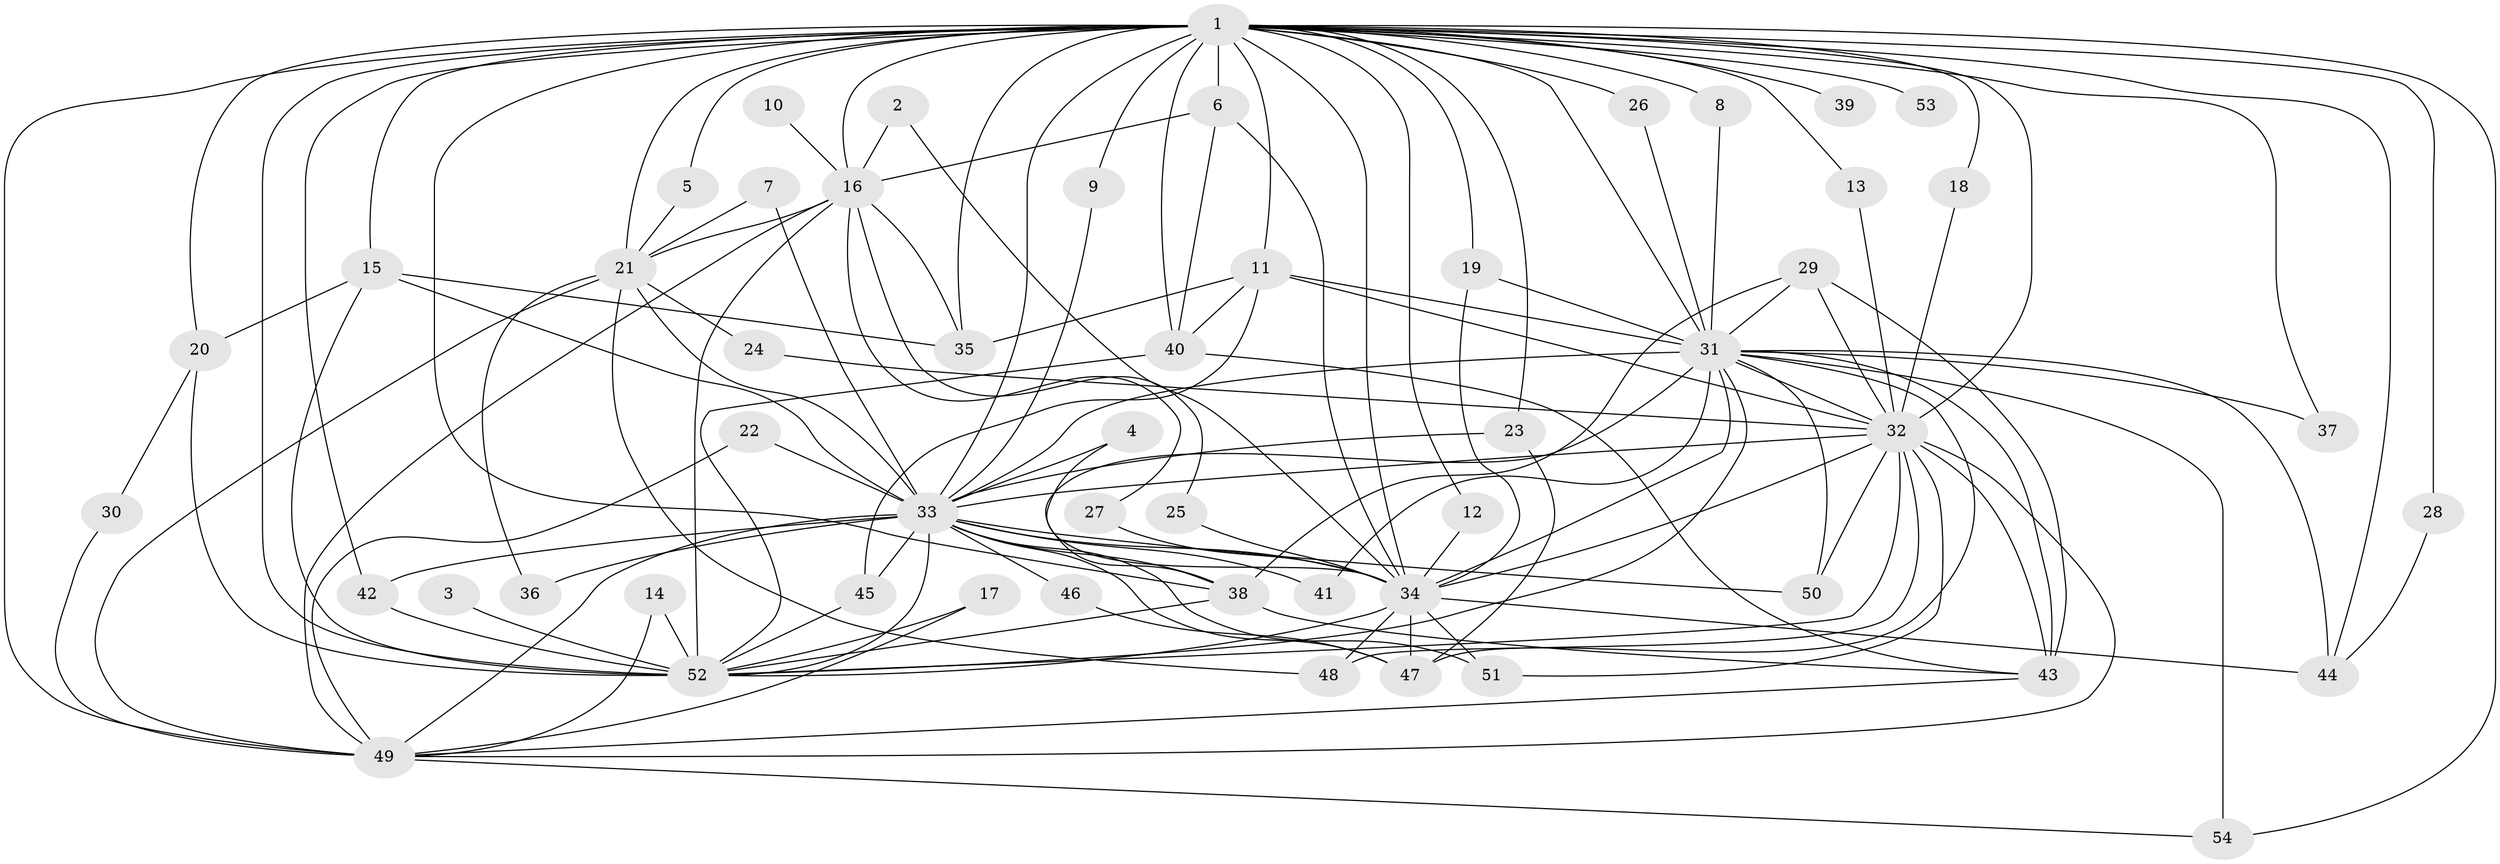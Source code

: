 // original degree distribution, {18: 0.018691588785046728, 23: 0.018691588785046728, 17: 0.018691588785046728, 19: 0.009345794392523364, 21: 0.009345794392523364, 20: 0.009345794392523364, 26: 0.009345794392523364, 4: 0.07476635514018691, 3: 0.205607476635514, 11: 0.009345794392523364, 2: 0.5514018691588785, 10: 0.009345794392523364, 5: 0.028037383177570093, 6: 0.018691588785046728, 12: 0.009345794392523364}
// Generated by graph-tools (version 1.1) at 2025/49/03/09/25 03:49:29]
// undirected, 54 vertices, 136 edges
graph export_dot {
graph [start="1"]
  node [color=gray90,style=filled];
  1;
  2;
  3;
  4;
  5;
  6;
  7;
  8;
  9;
  10;
  11;
  12;
  13;
  14;
  15;
  16;
  17;
  18;
  19;
  20;
  21;
  22;
  23;
  24;
  25;
  26;
  27;
  28;
  29;
  30;
  31;
  32;
  33;
  34;
  35;
  36;
  37;
  38;
  39;
  40;
  41;
  42;
  43;
  44;
  45;
  46;
  47;
  48;
  49;
  50;
  51;
  52;
  53;
  54;
  1 -- 5 [weight=1.0];
  1 -- 6 [weight=1.0];
  1 -- 8 [weight=1.0];
  1 -- 9 [weight=1.0];
  1 -- 11 [weight=1.0];
  1 -- 12 [weight=1.0];
  1 -- 13 [weight=1.0];
  1 -- 15 [weight=1.0];
  1 -- 16 [weight=1.0];
  1 -- 18 [weight=1.0];
  1 -- 19 [weight=1.0];
  1 -- 20 [weight=1.0];
  1 -- 21 [weight=1.0];
  1 -- 23 [weight=1.0];
  1 -- 26 [weight=1.0];
  1 -- 28 [weight=1.0];
  1 -- 31 [weight=5.0];
  1 -- 32 [weight=4.0];
  1 -- 33 [weight=9.0];
  1 -- 34 [weight=5.0];
  1 -- 35 [weight=1.0];
  1 -- 37 [weight=1.0];
  1 -- 38 [weight=1.0];
  1 -- 39 [weight=2.0];
  1 -- 40 [weight=1.0];
  1 -- 42 [weight=3.0];
  1 -- 44 [weight=1.0];
  1 -- 49 [weight=2.0];
  1 -- 52 [weight=6.0];
  1 -- 53 [weight=1.0];
  1 -- 54 [weight=1.0];
  2 -- 16 [weight=1.0];
  2 -- 34 [weight=1.0];
  3 -- 52 [weight=1.0];
  4 -- 33 [weight=1.0];
  4 -- 34 [weight=1.0];
  5 -- 21 [weight=1.0];
  6 -- 16 [weight=1.0];
  6 -- 34 [weight=1.0];
  6 -- 40 [weight=1.0];
  7 -- 21 [weight=1.0];
  7 -- 33 [weight=1.0];
  8 -- 31 [weight=1.0];
  9 -- 33 [weight=1.0];
  10 -- 16 [weight=1.0];
  11 -- 31 [weight=1.0];
  11 -- 32 [weight=1.0];
  11 -- 35 [weight=1.0];
  11 -- 40 [weight=1.0];
  11 -- 45 [weight=2.0];
  12 -- 34 [weight=1.0];
  13 -- 32 [weight=1.0];
  14 -- 49 [weight=1.0];
  14 -- 52 [weight=1.0];
  15 -- 20 [weight=1.0];
  15 -- 33 [weight=1.0];
  15 -- 35 [weight=1.0];
  15 -- 52 [weight=1.0];
  16 -- 21 [weight=1.0];
  16 -- 25 [weight=1.0];
  16 -- 27 [weight=1.0];
  16 -- 35 [weight=1.0];
  16 -- 49 [weight=1.0];
  16 -- 52 [weight=1.0];
  17 -- 49 [weight=1.0];
  17 -- 52 [weight=1.0];
  18 -- 32 [weight=1.0];
  19 -- 31 [weight=1.0];
  19 -- 34 [weight=1.0];
  20 -- 30 [weight=1.0];
  20 -- 52 [weight=1.0];
  21 -- 24 [weight=1.0];
  21 -- 33 [weight=2.0];
  21 -- 36 [weight=1.0];
  21 -- 48 [weight=1.0];
  21 -- 49 [weight=1.0];
  22 -- 33 [weight=1.0];
  22 -- 49 [weight=1.0];
  23 -- 33 [weight=1.0];
  23 -- 47 [weight=2.0];
  24 -- 32 [weight=1.0];
  25 -- 34 [weight=1.0];
  26 -- 31 [weight=1.0];
  27 -- 34 [weight=1.0];
  28 -- 44 [weight=1.0];
  29 -- 31 [weight=1.0];
  29 -- 32 [weight=1.0];
  29 -- 38 [weight=1.0];
  29 -- 43 [weight=1.0];
  30 -- 49 [weight=1.0];
  31 -- 32 [weight=1.0];
  31 -- 33 [weight=2.0];
  31 -- 34 [weight=1.0];
  31 -- 37 [weight=1.0];
  31 -- 38 [weight=1.0];
  31 -- 41 [weight=1.0];
  31 -- 43 [weight=2.0];
  31 -- 44 [weight=1.0];
  31 -- 47 [weight=1.0];
  31 -- 50 [weight=1.0];
  31 -- 52 [weight=1.0];
  31 -- 54 [weight=1.0];
  32 -- 33 [weight=2.0];
  32 -- 34 [weight=1.0];
  32 -- 43 [weight=1.0];
  32 -- 48 [weight=1.0];
  32 -- 49 [weight=1.0];
  32 -- 50 [weight=1.0];
  32 -- 51 [weight=1.0];
  32 -- 52 [weight=1.0];
  33 -- 34 [weight=2.0];
  33 -- 36 [weight=1.0];
  33 -- 38 [weight=1.0];
  33 -- 41 [weight=1.0];
  33 -- 42 [weight=1.0];
  33 -- 45 [weight=2.0];
  33 -- 46 [weight=1.0];
  33 -- 47 [weight=2.0];
  33 -- 49 [weight=1.0];
  33 -- 50 [weight=1.0];
  33 -- 51 [weight=1.0];
  33 -- 52 [weight=2.0];
  34 -- 44 [weight=1.0];
  34 -- 47 [weight=1.0];
  34 -- 48 [weight=1.0];
  34 -- 51 [weight=1.0];
  34 -- 52 [weight=1.0];
  38 -- 43 [weight=1.0];
  38 -- 52 [weight=1.0];
  40 -- 43 [weight=1.0];
  40 -- 52 [weight=1.0];
  42 -- 52 [weight=1.0];
  43 -- 49 [weight=1.0];
  45 -- 52 [weight=1.0];
  46 -- 47 [weight=1.0];
  49 -- 54 [weight=1.0];
}
